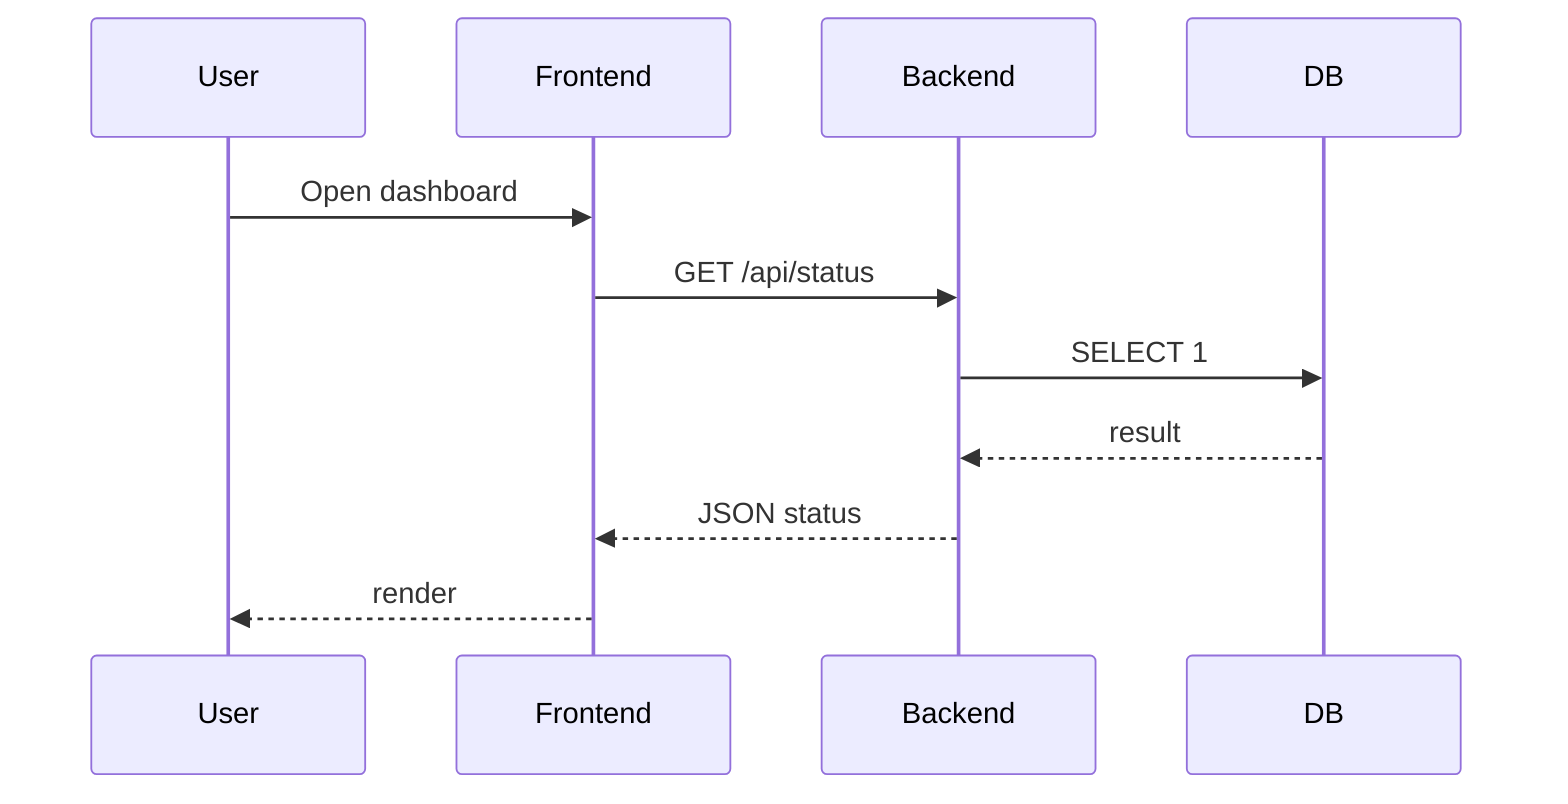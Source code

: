sequenceDiagram
  participant User
  participant Frontend
  participant Backend
  participant DB

  User->>Frontend: Open dashboard
  Frontend->>Backend: GET /api/status
  Backend->>DB: SELECT 1
  DB-->>Backend: result
  Backend-->>Frontend: JSON status
  Frontend-->>User: render